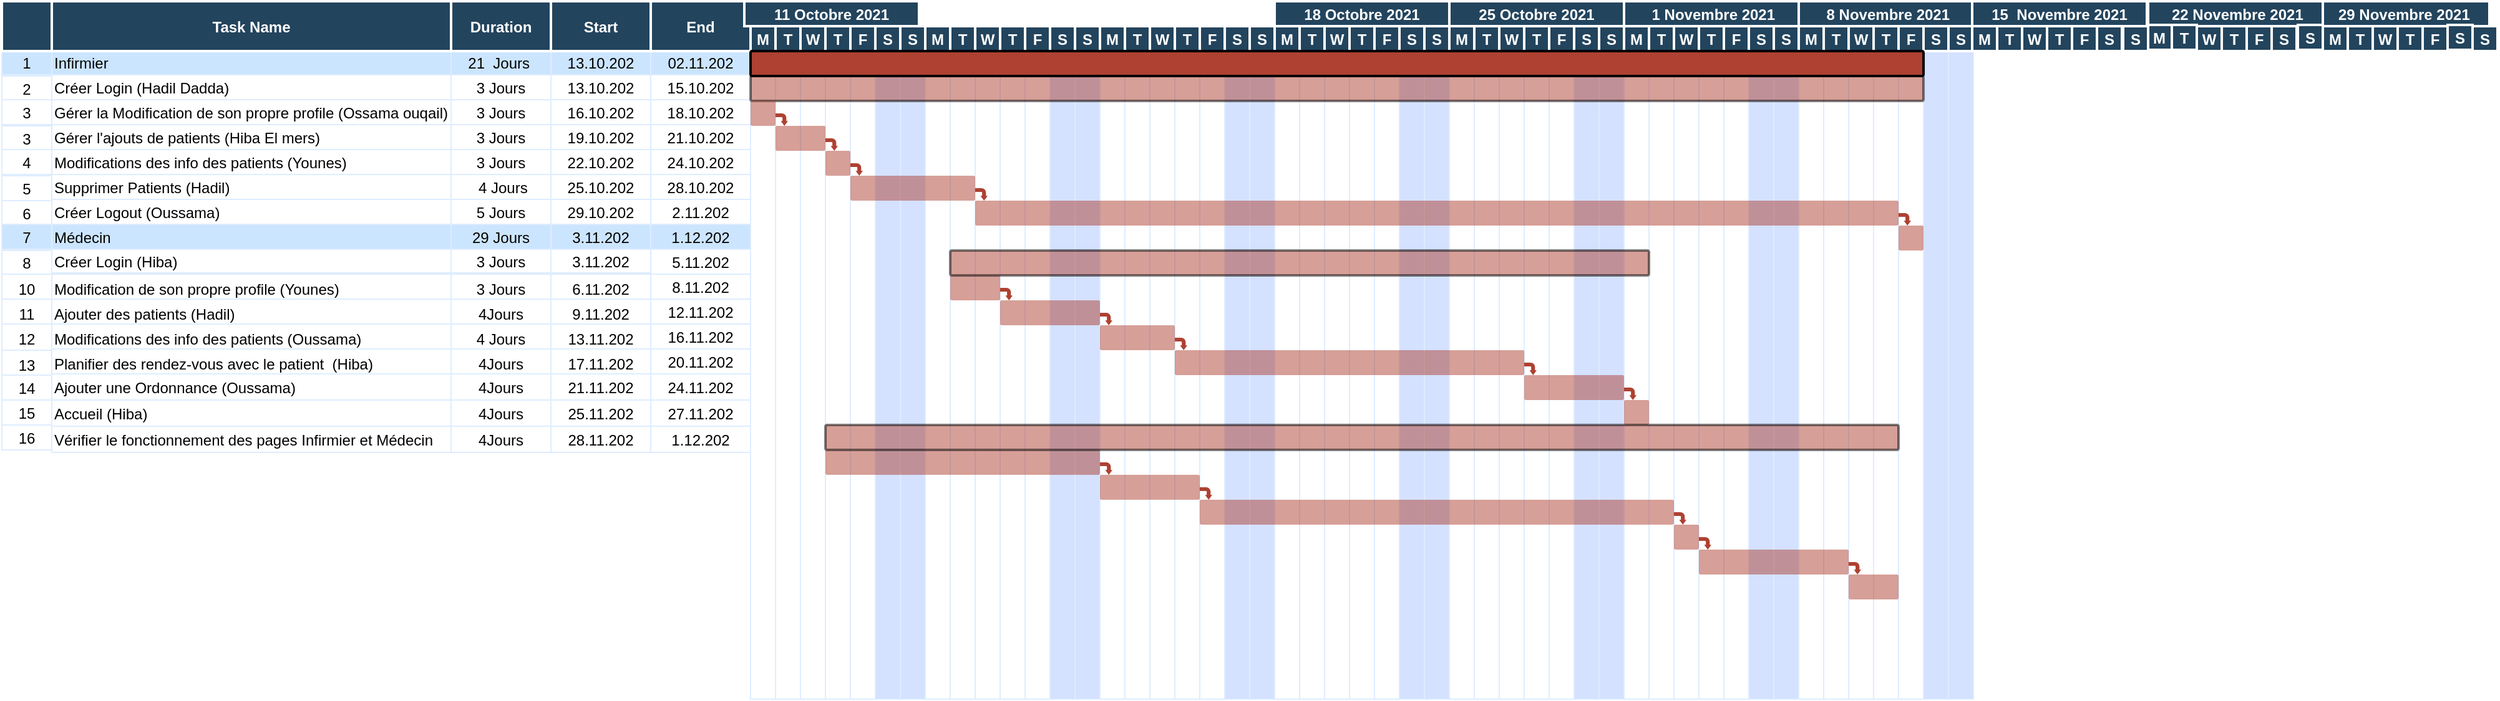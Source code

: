 <mxfile version="15.5.0" type="github">
  <diagram name="Page-1" id="8378b5f6-a2b2-b727-a746-972ab9d02e00">
    <mxGraphModel dx="920" dy="513" grid="1" gridSize="10" guides="1" tooltips="1" connect="0" arrows="1" fold="1" page="1" pageScale="1.5" pageWidth="1169" pageHeight="827" background="none" math="0" shadow="0">
      <root>
        <mxCell id="0" />
        <mxCell id="1" parent="0" />
        <mxCell id="68" value="" style="strokeColor=#DEEDFF" parent="1" vertex="1">
          <mxGeometry x="686.5" y="380.0" width="20" height="520" as="geometry" />
        </mxCell>
        <mxCell id="104" value="1" style="strokeColor=#DEEDFF;fillColor=#CCE5FF" parent="1" vertex="1">
          <mxGeometry x="86.5" y="379.0" width="40" height="20" as="geometry" />
        </mxCell>
        <mxCell id="105" value="Infirmier" style="align=left;strokeColor=#DEEDFF;fillColor=#CCE5FF" parent="1" vertex="1">
          <mxGeometry x="126.5" y="379.0" width="320.0" height="20.0" as="geometry" />
        </mxCell>
        <mxCell id="106" value="21  Jours " style="strokeColor=#DEEDFF;fillColor=#CCE5FF" parent="1" vertex="1">
          <mxGeometry x="446.5" y="379.0" width="80.0" height="20" as="geometry" />
        </mxCell>
        <mxCell id="107" value="13.10.202" style="strokeColor=#DEEDFF;fillColor=#CCE5FF" parent="1" vertex="1">
          <mxGeometry x="526.5" y="379.0" width="80.0" height="20" as="geometry" />
        </mxCell>
        <mxCell id="108" value="02.11.202" style="strokeColor=#DEEDFF;fillColor=#CCE5FF" parent="1" vertex="1">
          <mxGeometry x="606.5" y="379.0" width="80.0" height="20" as="geometry" />
        </mxCell>
        <mxCell id="109" value="2" style="strokeColor=#DEEDFF" parent="1" vertex="1">
          <mxGeometry x="86.5" y="400.0" width="40" height="20" as="geometry" />
        </mxCell>
        <mxCell id="110" value="Créer Login (Hadil Dadda)" style="align=left;strokeColor=#DEEDFF" parent="1" vertex="1">
          <mxGeometry x="126.5" y="399.0" width="320.0" height="20" as="geometry" />
        </mxCell>
        <mxCell id="111" value="3 Jours" style="strokeColor=#DEEDFF" parent="1" vertex="1">
          <mxGeometry x="446.5" y="399.0" width="80.0" height="20" as="geometry" />
        </mxCell>
        <mxCell id="112" value="13.10.202" style="strokeColor=#DEEDFF" parent="1" vertex="1">
          <mxGeometry x="526.5" y="399.0" width="80.0" height="20" as="geometry" />
        </mxCell>
        <mxCell id="113" value="15.10.202" style="strokeColor=#DEEDFF" parent="1" vertex="1">
          <mxGeometry x="606.5" y="399.0" width="80.0" height="20" as="geometry" />
        </mxCell>
        <mxCell id="114" value="3" style="strokeColor=#DEEDFF" parent="1" vertex="1">
          <mxGeometry x="86.5" y="419.0" width="40" height="20" as="geometry" />
        </mxCell>
        <mxCell id="115" value="Gérer la Modification de son propre profile (Ossama ouqail)" style="align=left;strokeColor=#DEEDFF" parent="1" vertex="1">
          <mxGeometry x="126.5" y="419.0" width="320.0" height="20" as="geometry" />
        </mxCell>
        <mxCell id="116" value="3 Jours" style="strokeColor=#DEEDFF" parent="1" vertex="1">
          <mxGeometry x="446.5" y="419.0" width="80.0" height="20" as="geometry" />
        </mxCell>
        <mxCell id="117" value="16.10.202" style="strokeColor=#DEEDFF" parent="1" vertex="1">
          <mxGeometry x="526.5" y="419.0" width="80.0" height="20" as="geometry" />
        </mxCell>
        <mxCell id="118" value="18.10.202" style="strokeColor=#DEEDFF" parent="1" vertex="1">
          <mxGeometry x="606.5" y="419.0" width="80.0" height="20" as="geometry" />
        </mxCell>
        <mxCell id="119" value="3" style="strokeColor=#DEEDFF" parent="1" vertex="1">
          <mxGeometry x="86.5" y="440.0" width="40" height="20" as="geometry" />
        </mxCell>
        <mxCell id="120" value="Gérer l&#39;ajouts de patients (Hiba El mers)" style="align=left;strokeColor=#DEEDFF" parent="1" vertex="1">
          <mxGeometry x="126.5" y="439.0" width="320" height="20" as="geometry" />
        </mxCell>
        <mxCell id="121" value="3 Jours" style="strokeColor=#DEEDFF" parent="1" vertex="1">
          <mxGeometry x="446.5" y="439.0" width="80.0" height="20" as="geometry" />
        </mxCell>
        <mxCell id="122" value="19.10.202" style="strokeColor=#DEEDFF" parent="1" vertex="1">
          <mxGeometry x="526.5" y="439.0" width="80.0" height="20" as="geometry" />
        </mxCell>
        <mxCell id="123" value="21.10.202" style="strokeColor=#DEEDFF" parent="1" vertex="1">
          <mxGeometry x="606.5" y="439.0" width="80.0" height="20" as="geometry" />
        </mxCell>
        <mxCell id="124" value="4" style="strokeColor=#DEEDFF" parent="1" vertex="1">
          <mxGeometry x="86.5" y="459.0" width="40" height="20" as="geometry" />
        </mxCell>
        <mxCell id="125" value="Modifications des info des patients (Younes)" style="align=left;strokeColor=#DEEDFF" parent="1" vertex="1">
          <mxGeometry x="126.5" y="459.0" width="320" height="20" as="geometry" />
        </mxCell>
        <mxCell id="126" value="3 Jours" style="strokeColor=#DEEDFF" parent="1" vertex="1">
          <mxGeometry x="446.5" y="459.0" width="80.0" height="20" as="geometry" />
        </mxCell>
        <mxCell id="127" value="22.10.202" style="strokeColor=#DEEDFF" parent="1" vertex="1">
          <mxGeometry x="526.5" y="459.0" width="80.0" height="20" as="geometry" />
        </mxCell>
        <mxCell id="128" value="24.10.202" style="strokeColor=#DEEDFF" parent="1" vertex="1">
          <mxGeometry x="606.5" y="459.0" width="80.0" height="20" as="geometry" />
        </mxCell>
        <mxCell id="129" value="5" style="strokeColor=#DEEDFF" parent="1" vertex="1">
          <mxGeometry x="86.5" y="480.0" width="40" height="20" as="geometry" />
        </mxCell>
        <mxCell id="130" value="Supprimer Patients (Hadil)" style="align=left;strokeColor=#DEEDFF" parent="1" vertex="1">
          <mxGeometry x="126.5" y="479.0" width="320.0" height="20" as="geometry" />
        </mxCell>
        <mxCell id="131" value=" 4 Jours" style="strokeColor=#DEEDFF" parent="1" vertex="1">
          <mxGeometry x="446.5" y="479.0" width="80.0" height="20" as="geometry" />
        </mxCell>
        <mxCell id="132" value="25.10.202" style="strokeColor=#DEEDFF" parent="1" vertex="1">
          <mxGeometry x="526.5" y="479.0" width="80.0" height="20" as="geometry" />
        </mxCell>
        <mxCell id="133" value="28.10.202" style="strokeColor=#DEEDFF" parent="1" vertex="1">
          <mxGeometry x="606.5" y="479.0" width="80.0" height="20" as="geometry" />
        </mxCell>
        <mxCell id="134" value="6" style="strokeColor=#DEEDFF;fillColor=#FFFFFF" parent="1" vertex="1">
          <mxGeometry x="86.5" y="500.0" width="40" height="20" as="geometry" />
        </mxCell>
        <mxCell id="135" value="Créer Logout (Oussama)" style="align=left;strokeColor=#DEEDFF;fillColor=#FFFFFF" parent="1" vertex="1">
          <mxGeometry x="126.5" y="499.0" width="320.0" height="20" as="geometry" />
        </mxCell>
        <mxCell id="136" value="5 Jours" style="strokeColor=#DEEDFF;fillColor=#FFFFFF" parent="1" vertex="1">
          <mxGeometry x="446.5" y="499.0" width="80.0" height="20" as="geometry" />
        </mxCell>
        <mxCell id="137" value="29.10.202" style="strokeColor=#DEEDFF;fillColor=#FFFFFF" parent="1" vertex="1">
          <mxGeometry x="526.5" y="499.0" width="80.0" height="20" as="geometry" />
        </mxCell>
        <mxCell id="138" value="2.11.202" style="strokeColor=#DEEDFF;fillColor=#FFFFFF" parent="1" vertex="1">
          <mxGeometry x="606.5" y="499.0" width="80.0" height="20" as="geometry" />
        </mxCell>
        <mxCell id="139" value="7" style="strokeColor=#DEEDFF;fillColor=#CCE5FF" parent="1" vertex="1">
          <mxGeometry x="86.5" y="519.0" width="40" height="20" as="geometry" />
        </mxCell>
        <mxCell id="140" value="Médecin" style="align=left;strokeColor=#DEEDFF;fillColor=#CCE5FF" parent="1" vertex="1">
          <mxGeometry x="126.5" y="519.0" width="320.0" height="20" as="geometry" />
        </mxCell>
        <mxCell id="141" value="29 Jours" style="strokeColor=#DEEDFF;fillColor=#CCE5FF" parent="1" vertex="1">
          <mxGeometry x="446.5" y="519.0" width="80.0" height="20" as="geometry" />
        </mxCell>
        <mxCell id="142" value="3.11.202" style="strokeColor=#DEEDFF;fillColor=#CCE5FF" parent="1" vertex="1">
          <mxGeometry x="526.5" y="519.0" width="80.0" height="20" as="geometry" />
        </mxCell>
        <mxCell id="143" value="1.12.202" style="strokeColor=#DEEDFF;fillColor=#CCE5FF" parent="1" vertex="1">
          <mxGeometry x="606.5" y="519.0" width="80.0" height="20" as="geometry" />
        </mxCell>
        <mxCell id="144" value="8" style="strokeColor=#DEEDFF" parent="1" vertex="1">
          <mxGeometry x="86.5" y="540.0" width="40" height="19" as="geometry" />
        </mxCell>
        <mxCell id="145" value="Créer Login (Hiba)" style="align=left;strokeColor=#DEEDFF" parent="1" vertex="1">
          <mxGeometry x="126.5" y="539.0" width="320.0" height="19" as="geometry" />
        </mxCell>
        <mxCell id="146" value="3 Jours" style="strokeColor=#DEEDFF" parent="1" vertex="1">
          <mxGeometry x="446.5" y="539.0" width="80.0" height="19" as="geometry" />
        </mxCell>
        <mxCell id="147" value="3.11.202" style="strokeColor=#DEEDFF" parent="1" vertex="1">
          <mxGeometry x="526.5" y="539.0" width="80.0" height="19" as="geometry" />
        </mxCell>
        <mxCell id="148" value="5.11.202" style="strokeColor=#DEEDFF" parent="1" vertex="1">
          <mxGeometry x="606.5" y="539.0" width="80.0" height="20" as="geometry" />
        </mxCell>
        <mxCell id="149" value="10" style="strokeColor=#DEEDFF" parent="1" vertex="1">
          <mxGeometry x="86.5" y="559.0" width="40" height="23" as="geometry" />
        </mxCell>
        <mxCell id="AkE1Vkg9ae5tr5apMV0c-279" value="" style="edgeStyle=orthogonalEdgeStyle;rounded=0;orthogonalLoop=1;jettySize=auto;html=1;" edge="1" parent="1" source="150" target="159">
          <mxGeometry relative="1" as="geometry" />
        </mxCell>
        <mxCell id="150" value="Modification de son propre profile (Younes)" style="align=left;strokeColor=#DEEDFF" parent="1" vertex="1">
          <mxGeometry x="126.5" y="559.0" width="320.0" height="23" as="geometry" />
        </mxCell>
        <mxCell id="151" value="3 Jours" style="strokeColor=#DEEDFF" parent="1" vertex="1">
          <mxGeometry x="446.5" y="559.0" width="80.0" height="23" as="geometry" />
        </mxCell>
        <mxCell id="152" value="6.11.202" style="strokeColor=#DEEDFF" parent="1" vertex="1">
          <mxGeometry x="526.5" y="559.0" width="80.0" height="23" as="geometry" />
        </mxCell>
        <mxCell id="153" value="8.11.202" style="strokeColor=#DEEDFF" parent="1" vertex="1">
          <mxGeometry x="606.5" y="559.0" width="80.0" height="20" as="geometry" />
        </mxCell>
        <mxCell id="154" value="11" style="strokeColor=#DEEDFF" parent="1" vertex="1">
          <mxGeometry x="86.5" y="579.0" width="40" height="23" as="geometry" />
        </mxCell>
        <mxCell id="155" value="Ajouter des patients (Hadil)" style="align=left;strokeColor=#DEEDFF" parent="1" vertex="1">
          <mxGeometry x="126.5" y="579.0" width="320.0" height="23" as="geometry" />
        </mxCell>
        <mxCell id="156" value="4Jours" style="strokeColor=#DEEDFF" parent="1" vertex="1">
          <mxGeometry x="446.5" y="579.0" width="80.0" height="23" as="geometry" />
        </mxCell>
        <mxCell id="157" value="9.11.202" style="strokeColor=#DEEDFF" parent="1" vertex="1">
          <mxGeometry x="526.5" y="579.0" width="80.0" height="23" as="geometry" />
        </mxCell>
        <mxCell id="158" value="12.11.202" style="strokeColor=#DEEDFF" parent="1" vertex="1">
          <mxGeometry x="606.5" y="579.0" width="80.0" height="20" as="geometry" />
        </mxCell>
        <mxCell id="159" value="12" style="strokeColor=#DEEDFF" parent="1" vertex="1">
          <mxGeometry x="86.5" y="599.0" width="40" height="23" as="geometry" />
        </mxCell>
        <mxCell id="160" value="Modifications des info des patients (Oussama)" style="align=left;strokeColor=#DEEDFF" parent="1" vertex="1">
          <mxGeometry x="126.5" y="599.0" width="320.0" height="23" as="geometry" />
        </mxCell>
        <mxCell id="161" value="4 Jours" style="strokeColor=#DEEDFF" parent="1" vertex="1">
          <mxGeometry x="446.5" y="599.0" width="80.0" height="23" as="geometry" />
        </mxCell>
        <mxCell id="162" value="13.11.202" style="strokeColor=#DEEDFF" parent="1" vertex="1">
          <mxGeometry x="526.5" y="599.0" width="80.0" height="23" as="geometry" />
        </mxCell>
        <mxCell id="163" value="16.11.202" style="strokeColor=#DEEDFF" parent="1" vertex="1">
          <mxGeometry x="606.5" y="599.0" width="80.0" height="20" as="geometry" />
        </mxCell>
        <mxCell id="164" value="13" style="strokeColor=#DEEDFF" parent="1" vertex="1">
          <mxGeometry x="86.5" y="620.0" width="40" height="23" as="geometry" />
        </mxCell>
        <mxCell id="165" value="Planifier des rendez-vous avec le patient  (Hiba)" style="align=left;strokeColor=#DEEDFF" parent="1" vertex="1">
          <mxGeometry x="126.5" y="619.0" width="320.0" height="23" as="geometry" />
        </mxCell>
        <mxCell id="166" value="4Jours" style="strokeColor=#DEEDFF" parent="1" vertex="1">
          <mxGeometry x="446.5" y="619.0" width="80.0" height="23" as="geometry" />
        </mxCell>
        <mxCell id="167" value="17.11.202" style="strokeColor=#DEEDFF" parent="1" vertex="1">
          <mxGeometry x="526.5" y="619.0" width="80.0" height="23" as="geometry" />
        </mxCell>
        <mxCell id="168" value="20.11.202" style="strokeColor=#DEEDFF" parent="1" vertex="1">
          <mxGeometry x="606.5" y="619.0" width="80.0" height="20" as="geometry" />
        </mxCell>
        <mxCell id="169" value="14" style="strokeColor=#DEEDFF" parent="1" vertex="1">
          <mxGeometry x="86.5" y="640" width="40" height="20" as="geometry" />
        </mxCell>
        <mxCell id="170" value="Ajouter une Ordonnance (Oussama)" style="align=left;strokeColor=#DEEDFF" parent="1" vertex="1">
          <mxGeometry x="126.5" y="639" width="320" height="21" as="geometry" />
        </mxCell>
        <mxCell id="171" value="4Jours" style="strokeColor=#DEEDFF" parent="1" vertex="1">
          <mxGeometry x="446.5" y="639" width="80" height="21" as="geometry" />
        </mxCell>
        <mxCell id="172" value="21.11.202" style="strokeColor=#DEEDFF" parent="1" vertex="1">
          <mxGeometry x="526.5" y="639" width="80" height="21" as="geometry" />
        </mxCell>
        <mxCell id="173" value="24.11.202" style="strokeColor=#DEEDFF" parent="1" vertex="1">
          <mxGeometry x="606.5" y="639" width="80" height="21" as="geometry" />
        </mxCell>
        <mxCell id="194" value="" style="strokeColor=#DEEDFF" parent="1" vertex="1">
          <mxGeometry x="706.5" y="380.0" width="20" height="520" as="geometry" />
        </mxCell>
        <mxCell id="195" value="" style="strokeColor=#DEEDFF" parent="1" vertex="1">
          <mxGeometry x="726.5" y="380.0" width="20" height="520" as="geometry" />
        </mxCell>
        <mxCell id="196" value="" style="strokeColor=#DEEDFF" parent="1" vertex="1">
          <mxGeometry x="746.5" y="380.0" width="20" height="520" as="geometry" />
        </mxCell>
        <mxCell id="197" value="" style="strokeColor=#DEEDFF" parent="1" vertex="1">
          <mxGeometry x="766.5" y="380.0" width="20" height="520" as="geometry" />
        </mxCell>
        <mxCell id="198" value="" style="strokeColor=#DEEDFF;fillColor=#D4E1FF" parent="1" vertex="1">
          <mxGeometry x="786.5" y="380.0" width="20" height="520" as="geometry" />
        </mxCell>
        <mxCell id="199" value="" style="strokeColor=#DEEDFF;fillColor=#D4E1FF" parent="1" vertex="1">
          <mxGeometry x="806.5" y="380.0" width="20" height="520" as="geometry" />
        </mxCell>
        <mxCell id="200" value="" style="strokeColor=#DEEDFF" parent="1" vertex="1">
          <mxGeometry x="826.5" y="380.0" width="20" height="520" as="geometry" />
        </mxCell>
        <mxCell id="201" value="" style="strokeColor=#DEEDFF" parent="1" vertex="1">
          <mxGeometry x="846.5" y="380.0" width="20" height="520" as="geometry" />
        </mxCell>
        <mxCell id="202" value="" style="strokeColor=#DEEDFF" parent="1" vertex="1">
          <mxGeometry x="866.5" y="380.0" width="20" height="520" as="geometry" />
        </mxCell>
        <mxCell id="203" value="" style="strokeColor=#DEEDFF" parent="1" vertex="1">
          <mxGeometry x="886.5" y="380.0" width="20" height="520" as="geometry" />
        </mxCell>
        <mxCell id="204" value="" style="strokeColor=#DEEDFF" parent="1" vertex="1">
          <mxGeometry x="906.5" y="380.0" width="20" height="520" as="geometry" />
        </mxCell>
        <mxCell id="205" value="" style="strokeColor=#DEEDFF;fillColor=#D4E1FF" parent="1" vertex="1">
          <mxGeometry x="926.5" y="380.0" width="20" height="520" as="geometry" />
        </mxCell>
        <mxCell id="206" value="" style="strokeColor=#DEEDFF;fillColor=#D4E1FF" parent="1" vertex="1">
          <mxGeometry x="946.5" y="380.0" width="20" height="520" as="geometry" />
        </mxCell>
        <mxCell id="207" value="" style="strokeColor=#DEEDFF" parent="1" vertex="1">
          <mxGeometry x="966.5" y="380.0" width="20" height="520" as="geometry" />
        </mxCell>
        <mxCell id="208" value="" style="strokeColor=#DEEDFF" parent="1" vertex="1">
          <mxGeometry x="986.5" y="380.0" width="20" height="520" as="geometry" />
        </mxCell>
        <mxCell id="209" value="" style="strokeColor=#DEEDFF" parent="1" vertex="1">
          <mxGeometry x="1006.5" y="380.0" width="20" height="520" as="geometry" />
        </mxCell>
        <mxCell id="210" value="" style="strokeColor=#DEEDFF" parent="1" vertex="1">
          <mxGeometry x="1026.5" y="380.0" width="20" height="520" as="geometry" />
        </mxCell>
        <mxCell id="211" value="" style="strokeColor=#DEEDFF" parent="1" vertex="1">
          <mxGeometry x="1046.5" y="380.0" width="20" height="520" as="geometry" />
        </mxCell>
        <mxCell id="212" value="" style="strokeColor=#DEEDFF;fillColor=#D4E1FF" parent="1" vertex="1">
          <mxGeometry x="1066.5" y="380.0" width="20" height="520" as="geometry" />
        </mxCell>
        <mxCell id="213" value="" style="strokeColor=#DEEDFF;fillColor=#D4E1FF" parent="1" vertex="1">
          <mxGeometry x="1086.5" y="380.0" width="20" height="520" as="geometry" />
        </mxCell>
        <mxCell id="214" value="" style="strokeColor=#DEEDFF" parent="1" vertex="1">
          <mxGeometry x="1106.5" y="380.0" width="20" height="520" as="geometry" />
        </mxCell>
        <mxCell id="215" value="" style="strokeColor=#DEEDFF" parent="1" vertex="1">
          <mxGeometry x="1126.5" y="380.0" width="20" height="520" as="geometry" />
        </mxCell>
        <mxCell id="216" value="" style="strokeColor=#DEEDFF" parent="1" vertex="1">
          <mxGeometry x="1146.5" y="380.0" width="20" height="520" as="geometry" />
        </mxCell>
        <mxCell id="217" value="" style="strokeColor=#DEEDFF" parent="1" vertex="1">
          <mxGeometry x="1166.5" y="380.0" width="20" height="520" as="geometry" />
        </mxCell>
        <mxCell id="218" value="" style="strokeColor=#DEEDFF" parent="1" vertex="1">
          <mxGeometry x="1186.5" y="380.0" width="20" height="520" as="geometry" />
        </mxCell>
        <mxCell id="219" value="" style="strokeColor=#DEEDFF;fillColor=#D4E1FF" parent="1" vertex="1">
          <mxGeometry x="1206.5" y="380.0" width="20" height="520" as="geometry" />
        </mxCell>
        <mxCell id="220" value="" style="strokeColor=#DEEDFF;fillColor=#D4E1FF" parent="1" vertex="1">
          <mxGeometry x="1226.5" y="380.0" width="20" height="520" as="geometry" />
        </mxCell>
        <mxCell id="221" value="" style="strokeColor=#DEEDFF" parent="1" vertex="1">
          <mxGeometry x="1246.5" y="380.0" width="20" height="520" as="geometry" />
        </mxCell>
        <mxCell id="222" value="" style="strokeColor=#DEEDFF" parent="1" vertex="1">
          <mxGeometry x="1266.5" y="380.0" width="20" height="520" as="geometry" />
        </mxCell>
        <mxCell id="223" value="" style="strokeColor=#DEEDFF" parent="1" vertex="1">
          <mxGeometry x="1286.5" y="380.0" width="20" height="520" as="geometry" />
        </mxCell>
        <mxCell id="224" value="" style="strokeColor=#DEEDFF" parent="1" vertex="1">
          <mxGeometry x="1306.5" y="380.0" width="20" height="520" as="geometry" />
        </mxCell>
        <mxCell id="225" value="" style="strokeColor=#DEEDFF" parent="1" vertex="1">
          <mxGeometry x="1326.5" y="380.0" width="20" height="520" as="geometry" />
        </mxCell>
        <mxCell id="226" value="" style="strokeColor=#DEEDFF;fillColor=#D4E1FF" parent="1" vertex="1">
          <mxGeometry x="1346.5" y="380.0" width="20" height="520" as="geometry" />
        </mxCell>
        <mxCell id="227" value="" style="strokeColor=#DEEDFF;fillColor=#D4E1FF" parent="1" vertex="1">
          <mxGeometry x="1366.5" y="380.0" width="20" height="520" as="geometry" />
        </mxCell>
        <mxCell id="228" value="" style="strokeColor=#DEEDFF" parent="1" vertex="1">
          <mxGeometry x="1386.5" y="380.0" width="20" height="520" as="geometry" />
        </mxCell>
        <mxCell id="229" value="" style="strokeColor=#DEEDFF" parent="1" vertex="1">
          <mxGeometry x="1406.5" y="380.0" width="20" height="520" as="geometry" />
        </mxCell>
        <mxCell id="230" value="" style="strokeColor=#DEEDFF" parent="1" vertex="1">
          <mxGeometry x="1426.5" y="380.0" width="20" height="520" as="geometry" />
        </mxCell>
        <mxCell id="231" value="" style="strokeColor=#DEEDFF" parent="1" vertex="1">
          <mxGeometry x="1446.5" y="380.0" width="20" height="520" as="geometry" />
        </mxCell>
        <mxCell id="232" value="" style="strokeColor=#DEEDFF" parent="1" vertex="1">
          <mxGeometry x="1466.5" y="380.0" width="20" height="520" as="geometry" />
        </mxCell>
        <mxCell id="233" value="" style="strokeColor=#DEEDFF;fillColor=#D4E1FF" parent="1" vertex="1">
          <mxGeometry x="1486.5" y="380.0" width="20" height="520" as="geometry" />
        </mxCell>
        <mxCell id="234" value="" style="strokeColor=#DEEDFF;fillColor=#D4E1FF" parent="1" vertex="1">
          <mxGeometry x="1506.5" y="380.0" width="20" height="520" as="geometry" />
        </mxCell>
        <mxCell id="235" value="" style="strokeColor=#DEEDFF" parent="1" vertex="1">
          <mxGeometry x="1526.5" y="380.0" width="20" height="520" as="geometry" />
        </mxCell>
        <mxCell id="236" value="" style="strokeColor=#DEEDFF" parent="1" vertex="1">
          <mxGeometry x="1546.5" y="380.0" width="20" height="520" as="geometry" />
        </mxCell>
        <mxCell id="237" value="" style="strokeColor=#DEEDFF" parent="1" vertex="1">
          <mxGeometry x="1566.5" y="380.0" width="20" height="520" as="geometry" />
        </mxCell>
        <mxCell id="238" value="" style="strokeColor=#DEEDFF" parent="1" vertex="1">
          <mxGeometry x="1586.5" y="380.0" width="20" height="520" as="geometry" />
        </mxCell>
        <mxCell id="239" value="" style="strokeColor=#DEEDFF" parent="1" vertex="1">
          <mxGeometry x="1606.5" y="380.0" width="20" height="520" as="geometry" />
        </mxCell>
        <mxCell id="240" value="" style="strokeColor=#DEEDFF;fillColor=#D4E1FF" parent="1" vertex="1">
          <mxGeometry x="1626.5" y="380.0" width="20" height="520" as="geometry" />
        </mxCell>
        <mxCell id="241" value="" style="strokeColor=#DEEDFF;fillColor=#D4E1FF" parent="1" vertex="1">
          <mxGeometry x="1646.5" y="380.0" width="20" height="520" as="geometry" />
        </mxCell>
        <mxCell id="2" value="Task Name" style="fillColor=#23445D;strokeColor=#FFFFFF;strokeWidth=2;fontColor=#FFFFFF;fontStyle=1" parent="1" vertex="1">
          <mxGeometry x="126.5" y="340" width="320" height="40" as="geometry" />
        </mxCell>
        <mxCell id="3" value="" style="fillColor=#23445D;strokeColor=#FFFFFF;strokeWidth=2;fontColor=#FFFFFF;fontStyle=1" parent="1" vertex="1">
          <mxGeometry x="86.5" y="340" width="40" height="40" as="geometry" />
        </mxCell>
        <mxCell id="5" value="M" style="fillColor=#23445D;strokeColor=#FFFFFF;strokeWidth=2;fontColor=#FFFFFF;fontStyle=1" parent="1" vertex="1">
          <mxGeometry x="686.5" y="360.0" width="20" height="20" as="geometry" />
        </mxCell>
        <mxCell id="6" value="T" style="fillColor=#23445D;strokeColor=#FFFFFF;strokeWidth=2;fontColor=#FFFFFF;fontStyle=1" parent="1" vertex="1">
          <mxGeometry x="706.5" y="360.0" width="20" height="20" as="geometry" />
        </mxCell>
        <mxCell id="7" value="W" style="fillColor=#23445D;strokeColor=#FFFFFF;strokeWidth=2;fontColor=#FFFFFF;fontStyle=1" parent="1" vertex="1">
          <mxGeometry x="726.5" y="360.0" width="20" height="20" as="geometry" />
        </mxCell>
        <mxCell id="8" value="T" style="fillColor=#23445D;strokeColor=#FFFFFF;strokeWidth=2;fontColor=#FFFFFF;fontStyle=1" parent="1" vertex="1">
          <mxGeometry x="746.5" y="360.0" width="20" height="20" as="geometry" />
        </mxCell>
        <mxCell id="9" value="F" style="fillColor=#23445D;strokeColor=#FFFFFF;strokeWidth=2;fontColor=#FFFFFF;fontStyle=1" parent="1" vertex="1">
          <mxGeometry x="766.5" y="360.0" width="20" height="20" as="geometry" />
        </mxCell>
        <mxCell id="10" value="S" style="fillColor=#23445D;strokeColor=#FFFFFF;strokeWidth=2;fontColor=#FFFFFF;fontStyle=1" parent="1" vertex="1">
          <mxGeometry x="786.5" y="360.0" width="20" height="20" as="geometry" />
        </mxCell>
        <mxCell id="11" value="S" style="fillColor=#23445D;strokeColor=#FFFFFF;strokeWidth=2;fontColor=#FFFFFF;fontStyle=1" parent="1" vertex="1">
          <mxGeometry x="806.5" y="360.0" width="20" height="20" as="geometry" />
        </mxCell>
        <mxCell id="12" value="Duration" style="fillColor=#23445D;strokeColor=#FFFFFF;strokeWidth=2;fontColor=#FFFFFF;fontStyle=1" parent="1" vertex="1">
          <mxGeometry x="446.5" y="340.0" width="80.0" height="40.0" as="geometry" />
        </mxCell>
        <mxCell id="13" value="Start" style="fillColor=#23445D;strokeColor=#FFFFFF;strokeWidth=2;fontColor=#FFFFFF;fontStyle=1" parent="1" vertex="1">
          <mxGeometry x="526.5" y="340.0" width="80.0" height="40.0" as="geometry" />
        </mxCell>
        <mxCell id="14" value="End" style="fillColor=#23445D;strokeColor=#FFFFFF;strokeWidth=2;fontColor=#FFFFFF;fontStyle=1" parent="1" vertex="1">
          <mxGeometry x="606.5" y="340.0" width="80.0" height="40.0" as="geometry" />
        </mxCell>
        <mxCell id="16" value="M" style="fillColor=#23445D;strokeColor=#FFFFFF;strokeWidth=2;fontColor=#FFFFFF;fontStyle=1" parent="1" vertex="1">
          <mxGeometry x="826.5" y="360.0" width="20" height="20" as="geometry" />
        </mxCell>
        <mxCell id="17" value="T" style="fillColor=#23445D;strokeColor=#FFFFFF;strokeWidth=2;fontColor=#FFFFFF;fontStyle=1" parent="1" vertex="1">
          <mxGeometry x="846.5" y="360.0" width="20" height="20" as="geometry" />
        </mxCell>
        <mxCell id="18" value="W" style="fillColor=#23445D;strokeColor=#FFFFFF;strokeWidth=2;fontColor=#FFFFFF;fontStyle=1" parent="1" vertex="1">
          <mxGeometry x="866.5" y="360.0" width="20" height="20" as="geometry" />
        </mxCell>
        <mxCell id="19" value="T" style="fillColor=#23445D;strokeColor=#FFFFFF;strokeWidth=2;fontColor=#FFFFFF;fontStyle=1" parent="1" vertex="1">
          <mxGeometry x="886.5" y="360.0" width="20" height="20" as="geometry" />
        </mxCell>
        <mxCell id="20" value="F" style="fillColor=#23445D;strokeColor=#FFFFFF;strokeWidth=2;fontColor=#FFFFFF;fontStyle=1" parent="1" vertex="1">
          <mxGeometry x="906.5" y="360.0" width="20" height="20" as="geometry" />
        </mxCell>
        <mxCell id="21" value="S" style="fillColor=#23445D;strokeColor=#FFFFFF;strokeWidth=2;fontColor=#FFFFFF;fontStyle=1" parent="1" vertex="1">
          <mxGeometry x="926.5" y="360.0" width="20" height="20" as="geometry" />
        </mxCell>
        <mxCell id="22" value="S" style="fillColor=#23445D;strokeColor=#FFFFFF;strokeWidth=2;fontColor=#FFFFFF;fontStyle=1" parent="1" vertex="1">
          <mxGeometry x="946.5" y="360.0" width="20" height="20" as="geometry" />
        </mxCell>
        <mxCell id="23" value="11 Octobre 2021" style="fillColor=#23445D;strokeColor=#FFFFFF;strokeWidth=2;fontColor=#FFFFFF;fontStyle=1" parent="1" vertex="1">
          <mxGeometry x="681.5" y="340.0" width="140" height="20" as="geometry" />
        </mxCell>
        <mxCell id="24" value="M" style="fillColor=#23445D;strokeColor=#FFFFFF;strokeWidth=2;fontColor=#FFFFFF;fontStyle=1" parent="1" vertex="1">
          <mxGeometry x="966.5" y="360.0" width="20" height="20" as="geometry" />
        </mxCell>
        <mxCell id="25" value="T" style="fillColor=#23445D;strokeColor=#FFFFFF;strokeWidth=2;fontColor=#FFFFFF;fontStyle=1" parent="1" vertex="1">
          <mxGeometry x="986.5" y="360.0" width="20" height="20" as="geometry" />
        </mxCell>
        <mxCell id="26" value="W" style="fillColor=#23445D;strokeColor=#FFFFFF;strokeWidth=2;fontColor=#FFFFFF;fontStyle=1" parent="1" vertex="1">
          <mxGeometry x="1006.5" y="360.0" width="20" height="20" as="geometry" />
        </mxCell>
        <mxCell id="27" value="T" style="fillColor=#23445D;strokeColor=#FFFFFF;strokeWidth=2;fontColor=#FFFFFF;fontStyle=1" parent="1" vertex="1">
          <mxGeometry x="1026.5" y="360.0" width="20" height="20" as="geometry" />
        </mxCell>
        <mxCell id="28" value="F" style="fillColor=#23445D;strokeColor=#FFFFFF;strokeWidth=2;fontColor=#FFFFFF;fontStyle=1" parent="1" vertex="1">
          <mxGeometry x="1046.5" y="360.0" width="20" height="20" as="geometry" />
        </mxCell>
        <mxCell id="29" value="S" style="fillColor=#23445D;strokeColor=#FFFFFF;strokeWidth=2;fontColor=#FFFFFF;fontStyle=1" parent="1" vertex="1">
          <mxGeometry x="1066.5" y="360.0" width="20" height="20" as="geometry" />
        </mxCell>
        <mxCell id="30" value="S" style="fillColor=#23445D;strokeColor=#FFFFFF;strokeWidth=2;fontColor=#FFFFFF;fontStyle=1" parent="1" vertex="1">
          <mxGeometry x="1086.5" y="360.0" width="20" height="20" as="geometry" />
        </mxCell>
        <mxCell id="31" value="18 Octobre 2021" style="fillColor=#23445D;strokeColor=#FFFFFF;strokeWidth=2;fontColor=#FFFFFF;fontStyle=1" parent="1" vertex="1">
          <mxGeometry x="1106.5" y="340.0" width="140" height="20" as="geometry" />
        </mxCell>
        <mxCell id="32" value="M" style="fillColor=#23445D;strokeColor=#FFFFFF;strokeWidth=2;fontColor=#FFFFFF;fontStyle=1" parent="1" vertex="1">
          <mxGeometry x="1106.5" y="360.0" width="20" height="20" as="geometry" />
        </mxCell>
        <mxCell id="33" value="T" style="fillColor=#23445D;strokeColor=#FFFFFF;strokeWidth=2;fontColor=#FFFFFF;fontStyle=1" parent="1" vertex="1">
          <mxGeometry x="1126.5" y="360.0" width="20" height="20" as="geometry" />
        </mxCell>
        <mxCell id="34" value="W" style="fillColor=#23445D;strokeColor=#FFFFFF;strokeWidth=2;fontColor=#FFFFFF;fontStyle=1" parent="1" vertex="1">
          <mxGeometry x="1146.5" y="360.0" width="20" height="20" as="geometry" />
        </mxCell>
        <mxCell id="35" value="T" style="fillColor=#23445D;strokeColor=#FFFFFF;strokeWidth=2;fontColor=#FFFFFF;fontStyle=1" parent="1" vertex="1">
          <mxGeometry x="1166.5" y="360.0" width="20" height="20" as="geometry" />
        </mxCell>
        <mxCell id="36" value="F" style="fillColor=#23445D;strokeColor=#FFFFFF;strokeWidth=2;fontColor=#FFFFFF;fontStyle=1" parent="1" vertex="1">
          <mxGeometry x="1186.5" y="360" width="20" height="20" as="geometry" />
        </mxCell>
        <mxCell id="37" value="S" style="fillColor=#23445D;strokeColor=#FFFFFF;strokeWidth=2;fontColor=#FFFFFF;fontStyle=1" parent="1" vertex="1">
          <mxGeometry x="1206.5" y="360" width="20" height="20" as="geometry" />
        </mxCell>
        <mxCell id="38" value="S" style="fillColor=#23445D;strokeColor=#FFFFFF;strokeWidth=2;fontColor=#FFFFFF;fontStyle=1" parent="1" vertex="1">
          <mxGeometry x="1226.5" y="360" width="20" height="20" as="geometry" />
        </mxCell>
        <mxCell id="39" value="25 Octobre 2021" style="fillColor=#23445D;strokeColor=#FFFFFF;strokeWidth=2;fontColor=#FFFFFF;fontStyle=1" parent="1" vertex="1">
          <mxGeometry x="1246.5" y="340.0" width="140" height="20" as="geometry" />
        </mxCell>
        <mxCell id="40" value="M" style="fillColor=#23445D;strokeColor=#FFFFFF;strokeWidth=2;fontColor=#FFFFFF;fontStyle=1" parent="1" vertex="1">
          <mxGeometry x="1246.5" y="360.0" width="20" height="20" as="geometry" />
        </mxCell>
        <mxCell id="41" value="T" style="fillColor=#23445D;strokeColor=#FFFFFF;strokeWidth=2;fontColor=#FFFFFF;fontStyle=1" parent="1" vertex="1">
          <mxGeometry x="1266.5" y="360.0" width="20" height="20" as="geometry" />
        </mxCell>
        <mxCell id="42" value="W" style="fillColor=#23445D;strokeColor=#FFFFFF;strokeWidth=2;fontColor=#FFFFFF;fontStyle=1" parent="1" vertex="1">
          <mxGeometry x="1286.5" y="360.0" width="20" height="20" as="geometry" />
        </mxCell>
        <mxCell id="43" value="T" style="fillColor=#23445D;strokeColor=#FFFFFF;strokeWidth=2;fontColor=#FFFFFF;fontStyle=1" parent="1" vertex="1">
          <mxGeometry x="1306.5" y="360.0" width="20" height="20" as="geometry" />
        </mxCell>
        <mxCell id="44" value="F" style="fillColor=#23445D;strokeColor=#FFFFFF;strokeWidth=2;fontColor=#FFFFFF;fontStyle=1" parent="1" vertex="1">
          <mxGeometry x="1326.5" y="360" width="20" height="20" as="geometry" />
        </mxCell>
        <mxCell id="45" value="S" style="fillColor=#23445D;strokeColor=#FFFFFF;strokeWidth=2;fontColor=#FFFFFF;fontStyle=1;movable=0;resizable=0;rotatable=0;deletable=0;editable=0;connectable=0;" parent="1" vertex="1">
          <mxGeometry x="1346.5" y="360" width="20" height="20" as="geometry" />
        </mxCell>
        <mxCell id="46" value="S" style="fillColor=#23445D;strokeColor=#FFFFFF;strokeWidth=2;fontColor=#FFFFFF;fontStyle=1" parent="1" vertex="1">
          <mxGeometry x="1366.5" y="360" width="20" height="20" as="geometry" />
        </mxCell>
        <mxCell id="47" value=" 1 Novembre 2021" style="fillColor=#23445D;strokeColor=#FFFFFF;strokeWidth=2;fontColor=#FFFFFF;fontStyle=1" parent="1" vertex="1">
          <mxGeometry x="1386.5" y="340" width="140" height="20" as="geometry" />
        </mxCell>
        <mxCell id="48" value="M" style="fillColor=#23445D;strokeColor=#FFFFFF;strokeWidth=2;fontColor=#FFFFFF;fontStyle=1" parent="1" vertex="1">
          <mxGeometry x="1386.5" y="360" width="20" height="20" as="geometry" />
        </mxCell>
        <mxCell id="49" value="T" style="fillColor=#23445D;strokeColor=#FFFFFF;strokeWidth=2;fontColor=#FFFFFF;fontStyle=1" parent="1" vertex="1">
          <mxGeometry x="1406.5" y="360" width="20" height="20" as="geometry" />
        </mxCell>
        <mxCell id="50" value="W" style="fillColor=#23445D;strokeColor=#FFFFFF;strokeWidth=2;fontColor=#FFFFFF;fontStyle=1" parent="1" vertex="1">
          <mxGeometry x="1426.5" y="360" width="20" height="20" as="geometry" />
        </mxCell>
        <mxCell id="51" value="T" style="fillColor=#23445D;strokeColor=#FFFFFF;strokeWidth=2;fontColor=#FFFFFF;fontStyle=1" parent="1" vertex="1">
          <mxGeometry x="1446.5" y="360" width="20" height="20" as="geometry" />
        </mxCell>
        <mxCell id="52" value="F" style="fillColor=#23445D;strokeColor=#FFFFFF;strokeWidth=2;fontColor=#FFFFFF;fontStyle=1" parent="1" vertex="1">
          <mxGeometry x="1466.5" y="360" width="20" height="20" as="geometry" />
        </mxCell>
        <mxCell id="53" value="S" style="fillColor=#23445D;strokeColor=#FFFFFF;strokeWidth=2;fontColor=#FFFFFF;fontStyle=1" parent="1" vertex="1">
          <mxGeometry x="1486.5" y="360" width="20" height="20" as="geometry" />
        </mxCell>
        <mxCell id="54" value="S" style="fillColor=#23445D;strokeColor=#FFFFFF;strokeWidth=2;fontColor=#FFFFFF;fontStyle=1" parent="1" vertex="1">
          <mxGeometry x="1506.5" y="360" width="20" height="20" as="geometry" />
        </mxCell>
        <mxCell id="55" value=" 8 Novembre 2021" style="fillColor=#23445D;strokeColor=#FFFFFF;strokeWidth=2;fontColor=#FFFFFF;fontStyle=1" parent="1" vertex="1">
          <mxGeometry x="1526.5" y="340.0" width="140" height="20" as="geometry" />
        </mxCell>
        <mxCell id="56" value="M" style="fillColor=#23445D;strokeColor=#FFFFFF;strokeWidth=2;fontColor=#FFFFFF;fontStyle=1" parent="1" vertex="1">
          <mxGeometry x="1526.5" y="360.0" width="20" height="20" as="geometry" />
        </mxCell>
        <mxCell id="57" value="T" style="fillColor=#23445D;strokeColor=#FFFFFF;strokeWidth=2;fontColor=#FFFFFF;fontStyle=1" parent="1" vertex="1">
          <mxGeometry x="1546.5" y="360.0" width="20" height="20" as="geometry" />
        </mxCell>
        <mxCell id="58" value="W" style="fillColor=#23445D;strokeColor=#FFFFFF;strokeWidth=2;fontColor=#FFFFFF;fontStyle=1" parent="1" vertex="1">
          <mxGeometry x="1566.5" y="360.0" width="20" height="20" as="geometry" />
        </mxCell>
        <mxCell id="59" value="T" style="fillColor=#23445D;strokeColor=#FFFFFF;strokeWidth=2;fontColor=#FFFFFF;fontStyle=1" parent="1" vertex="1">
          <mxGeometry x="1586.5" y="360.0" width="20" height="20" as="geometry" />
        </mxCell>
        <mxCell id="60" value="F" style="fillColor=#23445D;strokeColor=#FFFFFF;strokeWidth=2;fontColor=#FFFFFF;fontStyle=1" parent="1" vertex="1">
          <mxGeometry x="1606.5" y="360.0" width="20" height="20" as="geometry" />
        </mxCell>
        <mxCell id="61" value="S" style="fillColor=#23445D;strokeColor=#FFFFFF;strokeWidth=2;fontColor=#FFFFFF;fontStyle=1;movable=0;resizable=0;rotatable=0;deletable=0;editable=0;connectable=0;" parent="1" vertex="1">
          <mxGeometry x="1626.5" y="360.0" width="20" height="20" as="geometry" />
        </mxCell>
        <mxCell id="62" value="S" style="fillColor=#23445D;strokeColor=#FFFFFF;strokeWidth=2;fontColor=#FFFFFF;fontStyle=1;movable=0;resizable=0;rotatable=0;deletable=0;editable=0;connectable=0;" parent="1" vertex="1">
          <mxGeometry x="1646.5" y="360.0" width="20" height="20" as="geometry" />
        </mxCell>
        <mxCell id="242" value="" style="shape=mxgraph.flowchart.process;fillColor=#AE4132;strokeColor=#000000;strokeWidth=2;opacity=50" parent="1" vertex="1">
          <mxGeometry x="686.5" y="400.0" width="940.0" height="20.0" as="geometry" />
        </mxCell>
        <mxCell id="243" value="" style="shape=mxgraph.arrows.bent_right_arrow;fillColor=#AE4132;strokeColor=none;strokeWidth=2;direction=south" parent="1" vertex="1">
          <mxGeometry x="706.5" y="430.0" width="10.0" height="10.0" as="geometry" />
        </mxCell>
        <mxCell id="244" value="" style="shape=mxgraph.flowchart.process;fillColor=#AE4132;strokeColor=none;strokeWidth=2;opacity=50" parent="1" vertex="1">
          <mxGeometry x="686.5" y="420.0" width="20.0" height="20.0" as="geometry" />
        </mxCell>
        <mxCell id="245" value="" style="shape=mxgraph.flowchart.process;fillColor=#AE4132;strokeColor=none;strokeWidth=2;opacity=50" parent="1" vertex="1">
          <mxGeometry x="706.5" y="440.0" width="40.0" height="20.0" as="geometry" />
        </mxCell>
        <mxCell id="246" value="" style="shape=mxgraph.flowchart.process;fillColor=#AE4132;strokeColor=none;strokeWidth=2;opacity=50" parent="1" vertex="1">
          <mxGeometry x="746.5" y="460.0" width="20.0" height="20.0" as="geometry" />
        </mxCell>
        <mxCell id="247" value="" style="shape=mxgraph.flowchart.process;fillColor=#AE4132;strokeColor=none;strokeWidth=2;opacity=50" parent="1" vertex="1">
          <mxGeometry x="866.5" y="500.0" width="740.0" height="20.0" as="geometry" />
        </mxCell>
        <mxCell id="248" value="" style="shape=mxgraph.flowchart.process;fillColor=#AE4132;strokeColor=none;strokeWidth=2;opacity=50" parent="1" vertex="1">
          <mxGeometry x="1606.5" y="520.0" width="20.0" height="20.0" as="geometry" />
        </mxCell>
        <mxCell id="249" value="" style="shape=mxgraph.arrows.bent_right_arrow;fillColor=#AE4132;strokeColor=none;strokeWidth=2;direction=south" parent="1" vertex="1">
          <mxGeometry x="746.5" y="450.0" width="10.0" height="10.0" as="geometry" />
        </mxCell>
        <mxCell id="250" value="" style="shape=mxgraph.arrows.bent_right_arrow;fillColor=#AE4132;strokeColor=none;strokeWidth=2;direction=south" parent="1" vertex="1">
          <mxGeometry x="766.5" y="470.0" width="10.0" height="10.0" as="geometry" />
        </mxCell>
        <mxCell id="251" value="" style="shape=mxgraph.arrows.bent_right_arrow;fillColor=#AE4132;strokeColor=none;strokeWidth=2;direction=south" parent="1" vertex="1">
          <mxGeometry x="1606.5" y="510.0" width="10.0" height="10.0" as="geometry" />
        </mxCell>
        <mxCell id="252" value="" style="shape=mxgraph.flowchart.process;fillColor=#AE4132;strokeColor=none;strokeWidth=2;opacity=50" parent="1" vertex="1">
          <mxGeometry x="766.5" y="480.0" width="100.0" height="20.0" as="geometry" />
        </mxCell>
        <mxCell id="253" value="" style="shape=mxgraph.arrows.bent_right_arrow;fillColor=#AE4132;strokeColor=none;strokeWidth=2;direction=south" parent="1" vertex="1">
          <mxGeometry x="866.5" y="490.0" width="10.0" height="10.0" as="geometry" />
        </mxCell>
        <mxCell id="254" value="" style="shape=mxgraph.flowchart.process;fillColor=#AE4132;strokeColor=#000000;strokeWidth=2;opacity=100" parent="1" vertex="1">
          <mxGeometry x="686.5" y="380" width="940.0" height="20.0" as="geometry" />
        </mxCell>
        <mxCell id="255" value="" style="shape=mxgraph.flowchart.process;fillColor=#AE4132;strokeColor=none;strokeWidth=2;opacity=50" parent="1" vertex="1">
          <mxGeometry x="846.5" y="560.0" width="40" height="20.0" as="geometry" />
        </mxCell>
        <mxCell id="256" value="" style="shape=mxgraph.flowchart.process;fillColor=#AE4132;strokeColor=#000000;strokeWidth=2;opacity=50" parent="1" vertex="1">
          <mxGeometry x="846.5" y="540.0" width="560" height="20.0" as="geometry" />
        </mxCell>
        <mxCell id="257" value="" style="shape=mxgraph.flowchart.process;fillColor=#AE4132;strokeColor=none;strokeWidth=2;opacity=50" parent="1" vertex="1">
          <mxGeometry x="886.5" y="580.0" width="80.0" height="20.0" as="geometry" />
        </mxCell>
        <mxCell id="258" value="" style="shape=mxgraph.flowchart.process;fillColor=#AE4132;strokeColor=none;strokeWidth=2;opacity=50" parent="1" vertex="1">
          <mxGeometry x="966.5" y="600.0" width="60.0" height="20.0" as="geometry" />
        </mxCell>
        <mxCell id="259" value="" style="shape=mxgraph.flowchart.process;fillColor=#AE4132;strokeColor=none;strokeWidth=2;opacity=50" parent="1" vertex="1">
          <mxGeometry x="1026.5" y="620.0" width="280.0" height="20.0" as="geometry" />
        </mxCell>
        <mxCell id="260" value="" style="shape=mxgraph.flowchart.process;fillColor=#AE4132;strokeColor=none;strokeWidth=2;opacity=50" parent="1" vertex="1">
          <mxGeometry x="1306.5" y="640.0" width="80.0" height="20.0" as="geometry" />
        </mxCell>
        <mxCell id="261" value="" style="shape=mxgraph.flowchart.process;fillColor=#AE4132;strokeColor=none;strokeWidth=2;opacity=50" parent="1" vertex="1">
          <mxGeometry x="1386.5" y="660.0" width="20.0" height="20.0" as="geometry" />
        </mxCell>
        <mxCell id="262" value="" style="shape=mxgraph.flowchart.process;fillColor=#AE4132;strokeColor=none;strokeWidth=2;opacity=50" parent="1" vertex="1">
          <mxGeometry x="746.5" y="700.0" width="220.0" height="20.0" as="geometry" />
        </mxCell>
        <mxCell id="263" value="" style="shape=mxgraph.flowchart.process;fillColor=#AE4132;strokeColor=none;strokeWidth=2;opacity=50" parent="1" vertex="1">
          <mxGeometry x="966.5" y="720.0" width="80.0" height="20.0" as="geometry" />
        </mxCell>
        <mxCell id="264" value="" style="shape=mxgraph.flowchart.process;fillColor=#AE4132;strokeColor=none;strokeWidth=2;opacity=50" parent="1" vertex="1">
          <mxGeometry x="1046.5" y="740.0" width="380.0" height="20.0" as="geometry" />
        </mxCell>
        <mxCell id="265" value="" style="shape=mxgraph.flowchart.process;fillColor=#AE4132;strokeColor=none;strokeWidth=2;opacity=50" parent="1" vertex="1">
          <mxGeometry x="1426.5" y="760.0" width="20.0" height="20.0" as="geometry" />
        </mxCell>
        <mxCell id="266" value="" style="shape=mxgraph.flowchart.process;fillColor=#AE4132;strokeColor=none;strokeWidth=2;opacity=50" parent="1" vertex="1">
          <mxGeometry x="1446.5" y="780.0" width="120.0" height="20.0" as="geometry" />
        </mxCell>
        <mxCell id="267" value="" style="shape=mxgraph.flowchart.process;fillColor=#AE4132;strokeColor=none;strokeWidth=2;opacity=50" parent="1" vertex="1">
          <mxGeometry x="1566.5" y="800.0" width="40" height="20.0" as="geometry" />
        </mxCell>
        <mxCell id="268" value="" style="shape=mxgraph.flowchart.process;fillColor=#AE4132;strokeColor=#000000;strokeWidth=2;opacity=50" parent="1" vertex="1">
          <mxGeometry x="746.5" y="680.0" width="860" height="20.0" as="geometry" />
        </mxCell>
        <mxCell id="269" value="" style="shape=mxgraph.arrows.bent_right_arrow;fillColor=#AE4132;strokeColor=none;strokeWidth=2;direction=south" parent="1" vertex="1">
          <mxGeometry x="886.5" y="570.0" width="10.0" height="10.0" as="geometry" />
        </mxCell>
        <mxCell id="270" value="" style="shape=mxgraph.arrows.bent_right_arrow;fillColor=#AE4132;strokeColor=none;strokeWidth=2;direction=south" parent="1" vertex="1">
          <mxGeometry x="966.5" y="590.0" width="10.0" height="10.0" as="geometry" />
        </mxCell>
        <mxCell id="271" value="" style="shape=mxgraph.arrows.bent_right_arrow;fillColor=#AE4132;strokeColor=none;strokeWidth=2;direction=south" parent="1" vertex="1">
          <mxGeometry x="1026.5" y="610.0" width="10.0" height="10.0" as="geometry" />
        </mxCell>
        <mxCell id="272" value="" style="shape=mxgraph.arrows.bent_right_arrow;fillColor=#AE4132;strokeColor=none;strokeWidth=2;direction=south" parent="1" vertex="1">
          <mxGeometry x="1306.5" y="630.0" width="10.0" height="10.0" as="geometry" />
        </mxCell>
        <mxCell id="273" value="" style="shape=mxgraph.arrows.bent_right_arrow;fillColor=#AE4132;strokeColor=none;strokeWidth=2;direction=south" parent="1" vertex="1">
          <mxGeometry x="1386.5" y="650.0" width="10.0" height="10.0" as="geometry" />
        </mxCell>
        <mxCell id="274" value="" style="shape=mxgraph.arrows.bent_right_arrow;fillColor=#AE4132;strokeColor=none;strokeWidth=2;direction=south" parent="1" vertex="1">
          <mxGeometry x="966.5" y="710.0" width="10.0" height="10.0" as="geometry" />
        </mxCell>
        <mxCell id="275" value="" style="shape=mxgraph.arrows.bent_right_arrow;fillColor=#AE4132;strokeColor=none;strokeWidth=2;direction=south" parent="1" vertex="1">
          <mxGeometry x="1046.5" y="730.0" width="10.0" height="10.0" as="geometry" />
        </mxCell>
        <mxCell id="276" value="" style="shape=mxgraph.arrows.bent_right_arrow;fillColor=#AE4132;strokeColor=none;strokeWidth=2;direction=south" parent="1" vertex="1">
          <mxGeometry x="1426.5" y="750.0" width="10.0" height="10.0" as="geometry" />
        </mxCell>
        <mxCell id="277" value="" style="shape=mxgraph.arrows.bent_right_arrow;fillColor=#AE4132;strokeColor=none;strokeWidth=2;direction=south" parent="1" vertex="1">
          <mxGeometry x="1446.5" y="770.0" width="10.0" height="10.0" as="geometry" />
        </mxCell>
        <mxCell id="278" value="" style="shape=mxgraph.arrows.bent_right_arrow;fillColor=#AE4132;strokeColor=none;strokeWidth=2;direction=south" parent="1" vertex="1">
          <mxGeometry x="1566.5" y="790.0" width="10.0" height="10.0" as="geometry" />
        </mxCell>
        <mxCell id="dd7Kj4cGsxUT_EIZILxp-278" value="15  Novembre 2021" style="fillColor=#23445D;strokeColor=#FFFFFF;strokeWidth=2;fontColor=#FFFFFF;fontStyle=1" parent="1" vertex="1">
          <mxGeometry x="1665.5" y="340.0" width="140" height="20" as="geometry" />
        </mxCell>
        <mxCell id="dd7Kj4cGsxUT_EIZILxp-282" value=" 29 Novembre 2021" style="fillColor=#23445D;strokeColor=#FFFFFF;strokeWidth=2;fontColor=#FFFFFF;fontStyle=1" parent="1" vertex="1">
          <mxGeometry x="1940.0" y="340.0" width="140" height="20" as="geometry" />
        </mxCell>
        <mxCell id="dd7Kj4cGsxUT_EIZILxp-283" value=" 22 Novembre 2021" style="fillColor=#23445D;strokeColor=#FFFFFF;strokeWidth=2;fontColor=#FFFFFF;fontStyle=1" parent="1" vertex="1">
          <mxGeometry x="1806.5" y="340.0" width="140" height="20" as="geometry" />
        </mxCell>
        <mxCell id="AkE1Vkg9ae5tr5apMV0c-285" value="M" style="fillColor=#23445D;strokeColor=#FFFFFF;strokeWidth=2;fontColor=#FFFFFF;fontStyle=1" vertex="1" parent="1">
          <mxGeometry x="1665.5" y="360.0" width="20" height="20" as="geometry" />
        </mxCell>
        <mxCell id="AkE1Vkg9ae5tr5apMV0c-286" value="T" style="fillColor=#23445D;strokeColor=#FFFFFF;strokeWidth=2;fontColor=#FFFFFF;fontStyle=1" vertex="1" parent="1">
          <mxGeometry x="1825.5" y="359.0" width="20" height="20" as="geometry" />
        </mxCell>
        <mxCell id="AkE1Vkg9ae5tr5apMV0c-287" value="T" style="fillColor=#23445D;strokeColor=#FFFFFF;strokeWidth=2;fontColor=#FFFFFF;fontStyle=1" vertex="1" parent="1">
          <mxGeometry x="1966.5" y="360.0" width="20" height="20" as="geometry" />
        </mxCell>
        <mxCell id="AkE1Vkg9ae5tr5apMV0c-288" value="T" style="fillColor=#23445D;strokeColor=#FFFFFF;strokeWidth=2;fontColor=#FFFFFF;fontStyle=1" vertex="1" parent="1">
          <mxGeometry x="1685.5" y="360.0" width="20" height="20" as="geometry" />
        </mxCell>
        <mxCell id="AkE1Vkg9ae5tr5apMV0c-289" value="M" style="fillColor=#23445D;strokeColor=#FFFFFF;strokeWidth=2;fontColor=#FFFFFF;fontStyle=1" vertex="1" parent="1">
          <mxGeometry x="1946.5" y="360.0" width="20" height="20" as="geometry" />
        </mxCell>
        <mxCell id="AkE1Vkg9ae5tr5apMV0c-290" value="M" style="fillColor=#23445D;strokeColor=#FFFFFF;strokeWidth=2;fontColor=#FFFFFF;fontStyle=1" vertex="1" parent="1">
          <mxGeometry x="1805.5" y="359.0" width="20" height="20" as="geometry" />
        </mxCell>
        <mxCell id="AkE1Vkg9ae5tr5apMV0c-291" value="W" style="fillColor=#23445D;strokeColor=#FFFFFF;strokeWidth=2;fontColor=#FFFFFF;fontStyle=1" vertex="1" parent="1">
          <mxGeometry x="1986.5" y="360.0" width="20" height="20" as="geometry" />
        </mxCell>
        <mxCell id="AkE1Vkg9ae5tr5apMV0c-292" value="W" style="fillColor=#23445D;strokeColor=#FFFFFF;strokeWidth=2;fontColor=#FFFFFF;fontStyle=1" vertex="1" parent="1">
          <mxGeometry x="1845.5" y="360.0" width="20" height="20" as="geometry" />
        </mxCell>
        <mxCell id="AkE1Vkg9ae5tr5apMV0c-293" value="W" style="fillColor=#23445D;strokeColor=#FFFFFF;strokeWidth=2;fontColor=#FFFFFF;fontStyle=1" vertex="1" parent="1">
          <mxGeometry x="1705.5" y="360.0" width="20" height="20" as="geometry" />
        </mxCell>
        <mxCell id="AkE1Vkg9ae5tr5apMV0c-294" value="T" style="fillColor=#23445D;strokeColor=#FFFFFF;strokeWidth=2;fontColor=#FFFFFF;fontStyle=1" vertex="1" parent="1">
          <mxGeometry x="2006.5" y="360.0" width="20" height="20" as="geometry" />
        </mxCell>
        <mxCell id="AkE1Vkg9ae5tr5apMV0c-295" value="T" style="fillColor=#23445D;strokeColor=#FFFFFF;strokeWidth=2;fontColor=#FFFFFF;fontStyle=1" vertex="1" parent="1">
          <mxGeometry x="1865.5" y="360.0" width="20" height="20" as="geometry" />
        </mxCell>
        <mxCell id="AkE1Vkg9ae5tr5apMV0c-296" value="T" style="fillColor=#23445D;strokeColor=#FFFFFF;strokeWidth=2;fontColor=#FFFFFF;fontStyle=1" vertex="1" parent="1">
          <mxGeometry x="1725.5" y="360.0" width="20" height="20" as="geometry" />
        </mxCell>
        <mxCell id="AkE1Vkg9ae5tr5apMV0c-297" value="F" style="fillColor=#23445D;strokeColor=#FFFFFF;strokeWidth=2;fontColor=#FFFFFF;fontStyle=1" vertex="1" parent="1">
          <mxGeometry x="2026.5" y="360.0" width="20" height="20" as="geometry" />
        </mxCell>
        <mxCell id="AkE1Vkg9ae5tr5apMV0c-298" value="F" style="fillColor=#23445D;strokeColor=#FFFFFF;strokeWidth=2;fontColor=#FFFFFF;fontStyle=1" vertex="1" parent="1">
          <mxGeometry x="1885.5" y="360.0" width="20" height="20" as="geometry" />
        </mxCell>
        <mxCell id="AkE1Vkg9ae5tr5apMV0c-299" value="F" style="fillColor=#23445D;strokeColor=#FFFFFF;strokeWidth=2;fontColor=#FFFFFF;fontStyle=1" vertex="1" parent="1">
          <mxGeometry x="1745.5" y="360.0" width="20" height="20" as="geometry" />
        </mxCell>
        <mxCell id="AkE1Vkg9ae5tr5apMV0c-315" value="S" style="fillColor=#23445D;strokeColor=#FFFFFF;strokeWidth=2;fontColor=#FFFFFF;fontStyle=1" vertex="1" parent="1">
          <mxGeometry x="1765.5" y="360" width="20" height="20" as="geometry" />
        </mxCell>
        <mxCell id="AkE1Vkg9ae5tr5apMV0c-316" value="S" style="fillColor=#23445D;strokeColor=#FFFFFF;strokeWidth=2;fontColor=#FFFFFF;fontStyle=1" vertex="1" parent="1">
          <mxGeometry x="2066.5" y="360" width="20" height="20" as="geometry" />
        </mxCell>
        <mxCell id="AkE1Vkg9ae5tr5apMV0c-317" value="S" style="fillColor=#23445D;strokeColor=#FFFFFF;strokeWidth=2;fontColor=#FFFFFF;fontStyle=1" vertex="1" parent="1">
          <mxGeometry x="2046.5" y="359" width="20" height="20" as="geometry" />
        </mxCell>
        <mxCell id="AkE1Vkg9ae5tr5apMV0c-318" value="S" style="fillColor=#23445D;strokeColor=#FFFFFF;strokeWidth=2;fontColor=#FFFFFF;fontStyle=1" vertex="1" parent="1">
          <mxGeometry x="1926.5" y="359" width="20" height="20" as="geometry" />
        </mxCell>
        <mxCell id="AkE1Vkg9ae5tr5apMV0c-319" value="S" style="fillColor=#23445D;strokeColor=#FFFFFF;strokeWidth=2;fontColor=#FFFFFF;fontStyle=1" vertex="1" parent="1">
          <mxGeometry x="1905.5" y="360" width="20" height="20" as="geometry" />
        </mxCell>
        <mxCell id="AkE1Vkg9ae5tr5apMV0c-320" value="S" style="fillColor=#23445D;strokeColor=#FFFFFF;strokeWidth=2;fontColor=#FFFFFF;fontStyle=1" vertex="1" parent="1">
          <mxGeometry x="1786.5" y="360" width="20" height="20" as="geometry" />
        </mxCell>
        <mxCell id="AkE1Vkg9ae5tr5apMV0c-323" value="15" style="strokeColor=#DEEDFF" vertex="1" parent="1">
          <mxGeometry x="86.5" y="660" width="40" height="20" as="geometry" />
        </mxCell>
        <mxCell id="AkE1Vkg9ae5tr5apMV0c-325" value="Accueil (Hiba)" style="align=left;strokeColor=#DEEDFF" vertex="1" parent="1">
          <mxGeometry x="126.5" y="660" width="320" height="21" as="geometry" />
        </mxCell>
        <mxCell id="AkE1Vkg9ae5tr5apMV0c-326" value="4Jours" style="strokeColor=#DEEDFF" vertex="1" parent="1">
          <mxGeometry x="446.5" y="660" width="80" height="21" as="geometry" />
        </mxCell>
        <mxCell id="AkE1Vkg9ae5tr5apMV0c-327" value="25.11.202" style="strokeColor=#DEEDFF" vertex="1" parent="1">
          <mxGeometry x="526.5" y="660" width="80" height="21" as="geometry" />
        </mxCell>
        <mxCell id="AkE1Vkg9ae5tr5apMV0c-328" value="27.11.202" style="strokeColor=#DEEDFF" vertex="1" parent="1">
          <mxGeometry x="606.5" y="660" width="80" height="21" as="geometry" />
        </mxCell>
        <mxCell id="AkE1Vkg9ae5tr5apMV0c-331" value="16" style="strokeColor=#DEEDFF" vertex="1" parent="1">
          <mxGeometry x="86.5" y="680" width="40" height="20" as="geometry" />
        </mxCell>
        <mxCell id="AkE1Vkg9ae5tr5apMV0c-332" value="Vérifier le fonctionnement des pages Infirmier et Médecin" style="align=left;strokeColor=#DEEDFF" vertex="1" parent="1">
          <mxGeometry x="126.5" y="681" width="320" height="21" as="geometry" />
        </mxCell>
        <mxCell id="AkE1Vkg9ae5tr5apMV0c-333" value="4Jours" style="strokeColor=#DEEDFF" vertex="1" parent="1">
          <mxGeometry x="446.5" y="681" width="80" height="21" as="geometry" />
        </mxCell>
        <mxCell id="AkE1Vkg9ae5tr5apMV0c-334" value="28.11.202" style="strokeColor=#DEEDFF" vertex="1" parent="1">
          <mxGeometry x="526.5" y="681" width="80" height="21" as="geometry" />
        </mxCell>
        <mxCell id="AkE1Vkg9ae5tr5apMV0c-335" value="1.12.202" style="strokeColor=#DEEDFF" vertex="1" parent="1">
          <mxGeometry x="606.5" y="681" width="80" height="21" as="geometry" />
        </mxCell>
      </root>
    </mxGraphModel>
  </diagram>
</mxfile>
